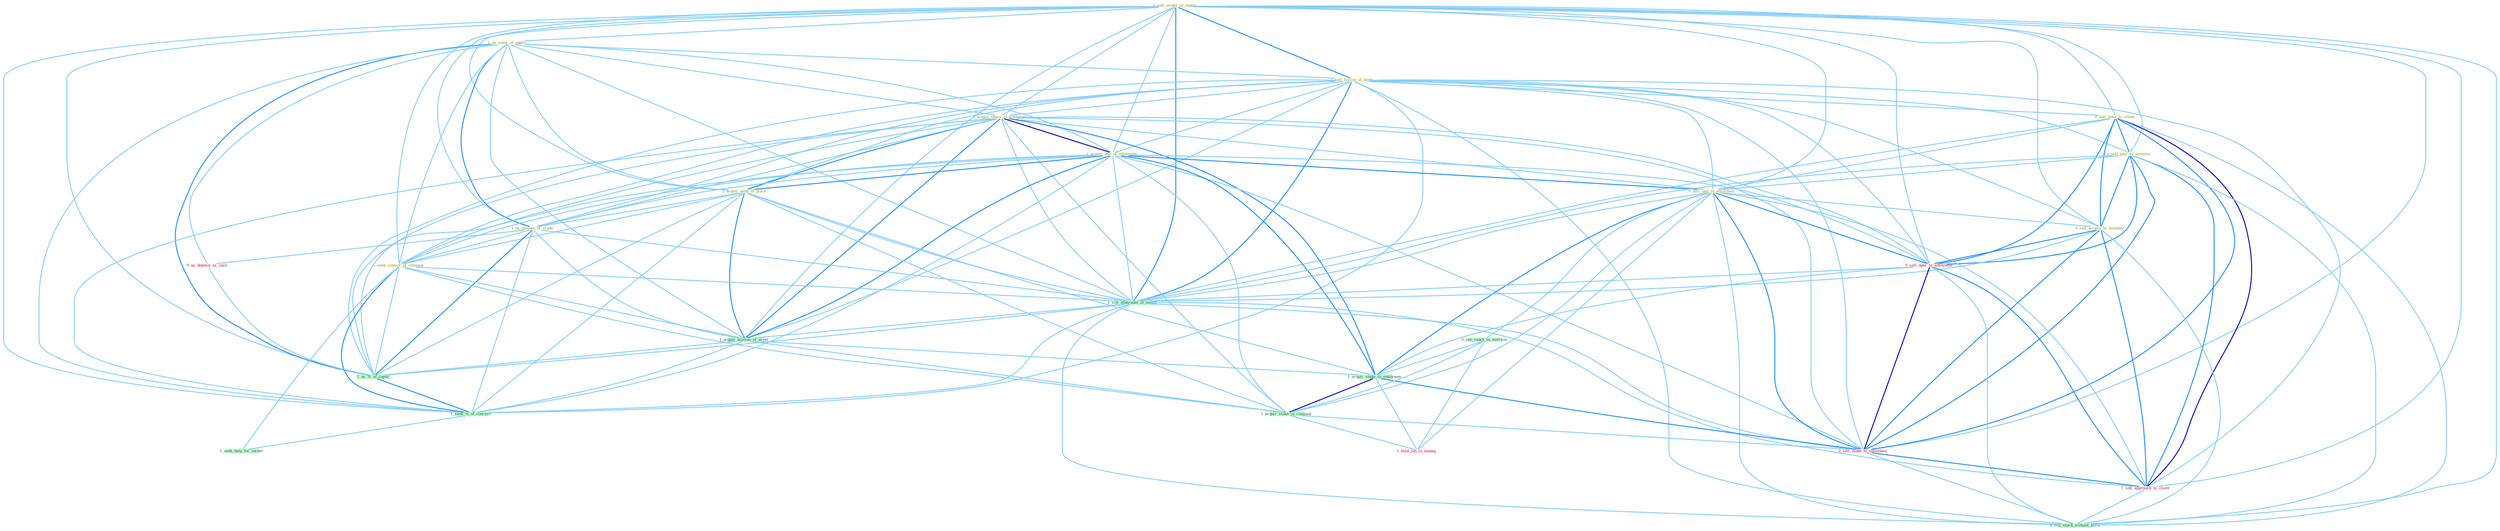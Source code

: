 Graph G{ 
    node
    [shape=polygon,style=filled,width=.5,height=.06,color="#BDFCC9",fixedsize=true,fontsize=4,
    fontcolor="#2f4f4f"];
    {node
    [color="#ffffe0", fontcolor="#8b7d6b"] "1_sell_model_of_center " "1_us_some_of_applic " "1_sell_billion_of_bond " "0_sell_time_to_client " "1_acquir_share_of_entitynam " "1_acquir_unit_of_entitynam " "1_acquir_sens_of_place " "1_us_amount_of_crude " "0_sell_piec_to_investor " "0_sell_unit_in_entitynam " "0_sell_access_to_member " "1_seek_control_of_compani "}
{node [color="#fff0f5", fontcolor="#b22222"] "0_sell_oper_to_entitynam " "0_us_deposit_as_cach " "0_sell_stake_to_entitynam " "1_sell_approach_to_client " "1_hold_job_in_manag "}
edge [color="#B0E2FF"];

	"1_sell_model_of_center " -- "1_us_some_of_applic " [w="1", color="#87cefa" ];
	"1_sell_model_of_center " -- "1_sell_billion_of_bond " [w="2", color="#1e90ff" , len=0.8];
	"1_sell_model_of_center " -- "0_sell_time_to_client " [w="1", color="#87cefa" ];
	"1_sell_model_of_center " -- "1_acquir_share_of_entitynam " [w="1", color="#87cefa" ];
	"1_sell_model_of_center " -- "1_acquir_unit_of_entitynam " [w="1", color="#87cefa" ];
	"1_sell_model_of_center " -- "1_acquir_sens_of_place " [w="1", color="#87cefa" ];
	"1_sell_model_of_center " -- "1_us_amount_of_crude " [w="1", color="#87cefa" ];
	"1_sell_model_of_center " -- "0_sell_piec_to_investor " [w="1", color="#87cefa" ];
	"1_sell_model_of_center " -- "0_sell_unit_in_entitynam " [w="1", color="#87cefa" ];
	"1_sell_model_of_center " -- "0_sell_access_to_member " [w="1", color="#87cefa" ];
	"1_sell_model_of_center " -- "1_seek_control_of_compani " [w="1", color="#87cefa" ];
	"1_sell_model_of_center " -- "0_sell_oper_to_entitynam " [w="1", color="#87cefa" ];
	"1_sell_model_of_center " -- "1_sell_othernum_of_model " [w="2", color="#1e90ff" , len=0.8];
	"1_sell_model_of_center " -- "1_acquir_million_of_asset " [w="1", color="#87cefa" ];
	"1_sell_model_of_center " -- "0_sell_stake_to_entitynam " [w="1", color="#87cefa" ];
	"1_sell_model_of_center " -- "1_us_%_of_capac " [w="1", color="#87cefa" ];
	"1_sell_model_of_center " -- "1_sell_approach_to_client " [w="1", color="#87cefa" ];
	"1_sell_model_of_center " -- "0_sell_stock_without_hitch " [w="1", color="#87cefa" ];
	"1_sell_model_of_center " -- "1_seek_%_of_concern " [w="1", color="#87cefa" ];
	"1_us_some_of_applic " -- "1_sell_billion_of_bond " [w="1", color="#87cefa" ];
	"1_us_some_of_applic " -- "1_acquir_share_of_entitynam " [w="1", color="#87cefa" ];
	"1_us_some_of_applic " -- "1_acquir_unit_of_entitynam " [w="1", color="#87cefa" ];
	"1_us_some_of_applic " -- "1_acquir_sens_of_place " [w="1", color="#87cefa" ];
	"1_us_some_of_applic " -- "1_us_amount_of_crude " [w="2", color="#1e90ff" , len=0.8];
	"1_us_some_of_applic " -- "1_seek_control_of_compani " [w="1", color="#87cefa" ];
	"1_us_some_of_applic " -- "1_sell_othernum_of_model " [w="1", color="#87cefa" ];
	"1_us_some_of_applic " -- "1_acquir_million_of_asset " [w="1", color="#87cefa" ];
	"1_us_some_of_applic " -- "0_us_deposit_as_cach " [w="1", color="#87cefa" ];
	"1_us_some_of_applic " -- "1_us_%_of_capac " [w="2", color="#1e90ff" , len=0.8];
	"1_us_some_of_applic " -- "1_seek_%_of_concern " [w="1", color="#87cefa" ];
	"1_sell_billion_of_bond " -- "0_sell_time_to_client " [w="1", color="#87cefa" ];
	"1_sell_billion_of_bond " -- "1_acquir_share_of_entitynam " [w="1", color="#87cefa" ];
	"1_sell_billion_of_bond " -- "1_acquir_unit_of_entitynam " [w="1", color="#87cefa" ];
	"1_sell_billion_of_bond " -- "1_acquir_sens_of_place " [w="1", color="#87cefa" ];
	"1_sell_billion_of_bond " -- "1_us_amount_of_crude " [w="1", color="#87cefa" ];
	"1_sell_billion_of_bond " -- "0_sell_piec_to_investor " [w="1", color="#87cefa" ];
	"1_sell_billion_of_bond " -- "0_sell_unit_in_entitynam " [w="1", color="#87cefa" ];
	"1_sell_billion_of_bond " -- "0_sell_access_to_member " [w="1", color="#87cefa" ];
	"1_sell_billion_of_bond " -- "1_seek_control_of_compani " [w="1", color="#87cefa" ];
	"1_sell_billion_of_bond " -- "0_sell_oper_to_entitynam " [w="1", color="#87cefa" ];
	"1_sell_billion_of_bond " -- "1_sell_othernum_of_model " [w="2", color="#1e90ff" , len=0.8];
	"1_sell_billion_of_bond " -- "1_acquir_million_of_asset " [w="1", color="#87cefa" ];
	"1_sell_billion_of_bond " -- "0_sell_stake_to_entitynam " [w="1", color="#87cefa" ];
	"1_sell_billion_of_bond " -- "1_us_%_of_capac " [w="1", color="#87cefa" ];
	"1_sell_billion_of_bond " -- "1_sell_approach_to_client " [w="1", color="#87cefa" ];
	"1_sell_billion_of_bond " -- "0_sell_stock_without_hitch " [w="1", color="#87cefa" ];
	"1_sell_billion_of_bond " -- "1_seek_%_of_concern " [w="1", color="#87cefa" ];
	"0_sell_time_to_client " -- "0_sell_piec_to_investor " [w="2", color="#1e90ff" , len=0.8];
	"0_sell_time_to_client " -- "0_sell_unit_in_entitynam " [w="1", color="#87cefa" ];
	"0_sell_time_to_client " -- "0_sell_access_to_member " [w="2", color="#1e90ff" , len=0.8];
	"0_sell_time_to_client " -- "0_sell_oper_to_entitynam " [w="2", color="#1e90ff" , len=0.8];
	"0_sell_time_to_client " -- "1_sell_othernum_of_model " [w="1", color="#87cefa" ];
	"0_sell_time_to_client " -- "0_sell_stake_to_entitynam " [w="2", color="#1e90ff" , len=0.8];
	"0_sell_time_to_client " -- "1_sell_approach_to_client " [w="3", color="#0000cd" , len=0.6];
	"0_sell_time_to_client " -- "0_sell_stock_without_hitch " [w="1", color="#87cefa" ];
	"1_acquir_share_of_entitynam " -- "1_acquir_unit_of_entitynam " [w="3", color="#0000cd" , len=0.6];
	"1_acquir_share_of_entitynam " -- "1_acquir_sens_of_place " [w="2", color="#1e90ff" , len=0.8];
	"1_acquir_share_of_entitynam " -- "1_us_amount_of_crude " [w="1", color="#87cefa" ];
	"1_acquir_share_of_entitynam " -- "0_sell_unit_in_entitynam " [w="1", color="#87cefa" ];
	"1_acquir_share_of_entitynam " -- "1_seek_control_of_compani " [w="1", color="#87cefa" ];
	"1_acquir_share_of_entitynam " -- "0_sell_oper_to_entitynam " [w="1", color="#87cefa" ];
	"1_acquir_share_of_entitynam " -- "1_sell_othernum_of_model " [w="1", color="#87cefa" ];
	"1_acquir_share_of_entitynam " -- "1_acquir_million_of_asset " [w="2", color="#1e90ff" , len=0.8];
	"1_acquir_share_of_entitynam " -- "1_acquir_stake_in_entitynam " [w="2", color="#1e90ff" , len=0.8];
	"1_acquir_share_of_entitynam " -- "1_acquir_stake_in_compani " [w="1", color="#87cefa" ];
	"1_acquir_share_of_entitynam " -- "0_sell_stake_to_entitynam " [w="1", color="#87cefa" ];
	"1_acquir_share_of_entitynam " -- "1_us_%_of_capac " [w="1", color="#87cefa" ];
	"1_acquir_share_of_entitynam " -- "1_seek_%_of_concern " [w="1", color="#87cefa" ];
	"1_acquir_unit_of_entitynam " -- "1_acquir_sens_of_place " [w="2", color="#1e90ff" , len=0.8];
	"1_acquir_unit_of_entitynam " -- "1_us_amount_of_crude " [w="1", color="#87cefa" ];
	"1_acquir_unit_of_entitynam " -- "0_sell_unit_in_entitynam " [w="2", color="#1e90ff" , len=0.8];
	"1_acquir_unit_of_entitynam " -- "1_seek_control_of_compani " [w="1", color="#87cefa" ];
	"1_acquir_unit_of_entitynam " -- "0_sell_oper_to_entitynam " [w="1", color="#87cefa" ];
	"1_acquir_unit_of_entitynam " -- "1_sell_othernum_of_model " [w="1", color="#87cefa" ];
	"1_acquir_unit_of_entitynam " -- "1_acquir_million_of_asset " [w="2", color="#1e90ff" , len=0.8];
	"1_acquir_unit_of_entitynam " -- "1_acquir_stake_in_entitynam " [w="2", color="#1e90ff" , len=0.8];
	"1_acquir_unit_of_entitynam " -- "1_acquir_stake_in_compani " [w="1", color="#87cefa" ];
	"1_acquir_unit_of_entitynam " -- "0_sell_stake_to_entitynam " [w="1", color="#87cefa" ];
	"1_acquir_unit_of_entitynam " -- "1_us_%_of_capac " [w="1", color="#87cefa" ];
	"1_acquir_unit_of_entitynam " -- "1_seek_%_of_concern " [w="1", color="#87cefa" ];
	"1_acquir_sens_of_place " -- "1_us_amount_of_crude " [w="1", color="#87cefa" ];
	"1_acquir_sens_of_place " -- "1_seek_control_of_compani " [w="1", color="#87cefa" ];
	"1_acquir_sens_of_place " -- "1_sell_othernum_of_model " [w="1", color="#87cefa" ];
	"1_acquir_sens_of_place " -- "1_acquir_million_of_asset " [w="2", color="#1e90ff" , len=0.8];
	"1_acquir_sens_of_place " -- "1_acquir_stake_in_entitynam " [w="1", color="#87cefa" ];
	"1_acquir_sens_of_place " -- "1_acquir_stake_in_compani " [w="1", color="#87cefa" ];
	"1_acquir_sens_of_place " -- "1_us_%_of_capac " [w="1", color="#87cefa" ];
	"1_acquir_sens_of_place " -- "1_seek_%_of_concern " [w="1", color="#87cefa" ];
	"1_us_amount_of_crude " -- "1_seek_control_of_compani " [w="1", color="#87cefa" ];
	"1_us_amount_of_crude " -- "1_sell_othernum_of_model " [w="1", color="#87cefa" ];
	"1_us_amount_of_crude " -- "1_acquir_million_of_asset " [w="1", color="#87cefa" ];
	"1_us_amount_of_crude " -- "0_us_deposit_as_cach " [w="1", color="#87cefa" ];
	"1_us_amount_of_crude " -- "1_us_%_of_capac " [w="2", color="#1e90ff" , len=0.8];
	"1_us_amount_of_crude " -- "1_seek_%_of_concern " [w="1", color="#87cefa" ];
	"0_sell_piec_to_investor " -- "0_sell_unit_in_entitynam " [w="1", color="#87cefa" ];
	"0_sell_piec_to_investor " -- "0_sell_access_to_member " [w="2", color="#1e90ff" , len=0.8];
	"0_sell_piec_to_investor " -- "0_sell_oper_to_entitynam " [w="2", color="#1e90ff" , len=0.8];
	"0_sell_piec_to_investor " -- "1_sell_othernum_of_model " [w="1", color="#87cefa" ];
	"0_sell_piec_to_investor " -- "0_sell_stake_to_entitynam " [w="2", color="#1e90ff" , len=0.8];
	"0_sell_piec_to_investor " -- "1_sell_approach_to_client " [w="2", color="#1e90ff" , len=0.8];
	"0_sell_piec_to_investor " -- "0_sell_stock_without_hitch " [w="1", color="#87cefa" ];
	"0_sell_unit_in_entitynam " -- "0_sell_access_to_member " [w="1", color="#87cefa" ];
	"0_sell_unit_in_entitynam " -- "0_sell_oper_to_entitynam " [w="2", color="#1e90ff" , len=0.8];
	"0_sell_unit_in_entitynam " -- "1_sell_othernum_of_model " [w="1", color="#87cefa" ];
	"0_sell_unit_in_entitynam " -- "0_see_vaniti_in_everyon " [w="1", color="#87cefa" ];
	"0_sell_unit_in_entitynam " -- "1_acquir_stake_in_entitynam " [w="2", color="#1e90ff" , len=0.8];
	"0_sell_unit_in_entitynam " -- "1_acquir_stake_in_compani " [w="1", color="#87cefa" ];
	"0_sell_unit_in_entitynam " -- "0_sell_stake_to_entitynam " [w="2", color="#1e90ff" , len=0.8];
	"0_sell_unit_in_entitynam " -- "1_sell_approach_to_client " [w="1", color="#87cefa" ];
	"0_sell_unit_in_entitynam " -- "1_hold_job_in_manag " [w="1", color="#87cefa" ];
	"0_sell_unit_in_entitynam " -- "0_sell_stock_without_hitch " [w="1", color="#87cefa" ];
	"0_sell_access_to_member " -- "0_sell_oper_to_entitynam " [w="2", color="#1e90ff" , len=0.8];
	"0_sell_access_to_member " -- "1_sell_othernum_of_model " [w="1", color="#87cefa" ];
	"0_sell_access_to_member " -- "0_sell_stake_to_entitynam " [w="2", color="#1e90ff" , len=0.8];
	"0_sell_access_to_member " -- "1_sell_approach_to_client " [w="2", color="#1e90ff" , len=0.8];
	"0_sell_access_to_member " -- "0_sell_stock_without_hitch " [w="1", color="#87cefa" ];
	"1_seek_control_of_compani " -- "1_sell_othernum_of_model " [w="1", color="#87cefa" ];
	"1_seek_control_of_compani " -- "1_acquir_million_of_asset " [w="1", color="#87cefa" ];
	"1_seek_control_of_compani " -- "1_acquir_stake_in_compani " [w="1", color="#87cefa" ];
	"1_seek_control_of_compani " -- "1_us_%_of_capac " [w="1", color="#87cefa" ];
	"1_seek_control_of_compani " -- "1_seek_%_of_concern " [w="2", color="#1e90ff" , len=0.8];
	"1_seek_control_of_compani " -- "1_seek_help_for_owner " [w="1", color="#87cefa" ];
	"0_sell_oper_to_entitynam " -- "1_sell_othernum_of_model " [w="1", color="#87cefa" ];
	"0_sell_oper_to_entitynam " -- "1_acquir_stake_in_entitynam " [w="1", color="#87cefa" ];
	"0_sell_oper_to_entitynam " -- "0_sell_stake_to_entitynam " [w="3", color="#0000cd" , len=0.6];
	"0_sell_oper_to_entitynam " -- "1_sell_approach_to_client " [w="2", color="#1e90ff" , len=0.8];
	"0_sell_oper_to_entitynam " -- "0_sell_stock_without_hitch " [w="1", color="#87cefa" ];
	"1_sell_othernum_of_model " -- "1_acquir_million_of_asset " [w="1", color="#87cefa" ];
	"1_sell_othernum_of_model " -- "0_sell_stake_to_entitynam " [w="1", color="#87cefa" ];
	"1_sell_othernum_of_model " -- "1_us_%_of_capac " [w="1", color="#87cefa" ];
	"1_sell_othernum_of_model " -- "1_sell_approach_to_client " [w="1", color="#87cefa" ];
	"1_sell_othernum_of_model " -- "0_sell_stock_without_hitch " [w="1", color="#87cefa" ];
	"1_sell_othernum_of_model " -- "1_seek_%_of_concern " [w="1", color="#87cefa" ];
	"0_see_vaniti_in_everyon " -- "1_acquir_stake_in_entitynam " [w="1", color="#87cefa" ];
	"0_see_vaniti_in_everyon " -- "1_acquir_stake_in_compani " [w="1", color="#87cefa" ];
	"0_see_vaniti_in_everyon " -- "1_hold_job_in_manag " [w="1", color="#87cefa" ];
	"1_acquir_million_of_asset " -- "1_acquir_stake_in_entitynam " [w="1", color="#87cefa" ];
	"1_acquir_million_of_asset " -- "1_acquir_stake_in_compani " [w="1", color="#87cefa" ];
	"1_acquir_million_of_asset " -- "1_us_%_of_capac " [w="1", color="#87cefa" ];
	"1_acquir_million_of_asset " -- "1_seek_%_of_concern " [w="1", color="#87cefa" ];
	"0_us_deposit_as_cach " -- "1_us_%_of_capac " [w="1", color="#87cefa" ];
	"1_acquir_stake_in_entitynam " -- "1_acquir_stake_in_compani " [w="3", color="#0000cd" , len=0.6];
	"1_acquir_stake_in_entitynam " -- "0_sell_stake_to_entitynam " [w="2", color="#1e90ff" , len=0.8];
	"1_acquir_stake_in_entitynam " -- "1_hold_job_in_manag " [w="1", color="#87cefa" ];
	"1_acquir_stake_in_compani " -- "0_sell_stake_to_entitynam " [w="1", color="#87cefa" ];
	"1_acquir_stake_in_compani " -- "1_hold_job_in_manag " [w="1", color="#87cefa" ];
	"0_sell_stake_to_entitynam " -- "1_sell_approach_to_client " [w="2", color="#1e90ff" , len=0.8];
	"0_sell_stake_to_entitynam " -- "0_sell_stock_without_hitch " [w="1", color="#87cefa" ];
	"1_us_%_of_capac " -- "1_seek_%_of_concern " [w="2", color="#1e90ff" , len=0.8];
	"1_sell_approach_to_client " -- "0_sell_stock_without_hitch " [w="1", color="#87cefa" ];
	"1_seek_%_of_concern " -- "1_seek_help_for_owner " [w="1", color="#87cefa" ];
}